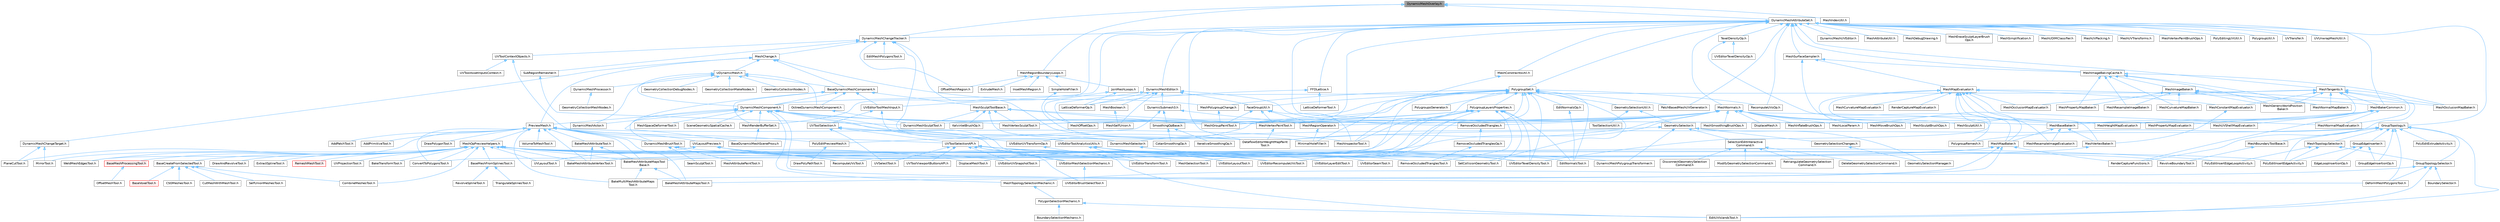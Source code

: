 digraph "DynamicMeshOverlay.h"
{
 // INTERACTIVE_SVG=YES
 // LATEX_PDF_SIZE
  bgcolor="transparent";
  edge [fontname=Helvetica,fontsize=10,labelfontname=Helvetica,labelfontsize=10];
  node [fontname=Helvetica,fontsize=10,shape=box,height=0.2,width=0.4];
  Node1 [id="Node000001",label="DynamicMeshOverlay.h",height=0.2,width=0.4,color="gray40", fillcolor="grey60", style="filled", fontcolor="black",tooltip=" "];
  Node1 -> Node2 [id="edge1_Node000001_Node000002",dir="back",color="steelblue1",style="solid",tooltip=" "];
  Node2 [id="Node000002",label="DynamicMeshAttributeSet.h",height=0.2,width=0.4,color="grey40", fillcolor="white", style="filled",URL="$d1/d88/DynamicMeshAttributeSet_8h.html",tooltip=" "];
  Node2 -> Node3 [id="edge2_Node000002_Node000003",dir="back",color="steelblue1",style="solid",tooltip=" "];
  Node3 [id="Node000003",label="DataflowEditorWeightMapPaint\lTool.h",height=0.2,width=0.4,color="grey40", fillcolor="white", style="filled",URL="$db/d46/DataflowEditorWeightMapPaintTool_8h.html",tooltip=" "];
  Node2 -> Node4 [id="edge3_Node000002_Node000004",dir="back",color="steelblue1",style="solid",tooltip=" "];
  Node4 [id="Node000004",label="DynamicMeshChangeTracker.h",height=0.2,width=0.4,color="grey40", fillcolor="white", style="filled",URL="$dd/df0/DynamicMeshChangeTracker_8h.html",tooltip=" "];
  Node4 -> Node3 [id="edge4_Node000004_Node000003",dir="back",color="steelblue1",style="solid",tooltip=" "];
  Node4 -> Node5 [id="edge5_Node000004_Node000005",dir="back",color="steelblue1",style="solid",tooltip=" "];
  Node5 [id="Node000005",label="DynamicMeshSelector.h",height=0.2,width=0.4,color="grey40", fillcolor="white", style="filled",URL="$dc/d01/DynamicMeshSelector_8h.html",tooltip=" "];
  Node5 -> Node6 [id="edge6_Node000005_Node000006",dir="back",color="steelblue1",style="solid",tooltip=" "];
  Node6 [id="Node000006",label="DynamicMeshPolygroupTransformer.h",height=0.2,width=0.4,color="grey40", fillcolor="white", style="filled",URL="$dc/db2/DynamicMeshPolygroupTransformer_8h.html",tooltip=" "];
  Node4 -> Node7 [id="edge7_Node000004_Node000007",dir="back",color="steelblue1",style="solid",tooltip=" "];
  Node7 [id="Node000007",label="EditMeshPolygonsTool.h",height=0.2,width=0.4,color="grey40", fillcolor="white", style="filled",URL="$d5/d72/EditMeshPolygonsTool_8h.html",tooltip=" "];
  Node4 -> Node8 [id="edge8_Node000004_Node000008",dir="back",color="steelblue1",style="solid",tooltip=" "];
  Node8 [id="Node000008",label="MeshChange.h",height=0.2,width=0.4,color="grey40", fillcolor="white", style="filled",URL="$de/d27/MeshChange_8h.html",tooltip=" "];
  Node8 -> Node9 [id="edge9_Node000008_Node000009",dir="back",color="steelblue1",style="solid",tooltip=" "];
  Node9 [id="Node000009",label="BaseDynamicMeshComponent.h",height=0.2,width=0.4,color="grey40", fillcolor="white", style="filled",URL="$d3/df4/BaseDynamicMeshComponent_8h.html",tooltip=" "];
  Node9 -> Node10 [id="edge10_Node000009_Node000010",dir="back",color="steelblue1",style="solid",tooltip=" "];
  Node10 [id="Node000010",label="BaseDynamicMeshSceneProxy.h",height=0.2,width=0.4,color="grey40", fillcolor="white", style="filled",URL="$d2/dee/BaseDynamicMeshSceneProxy_8h.html",tooltip=" "];
  Node9 -> Node11 [id="edge11_Node000009_Node000011",dir="back",color="steelblue1",style="solid",tooltip=" "];
  Node11 [id="Node000011",label="DynamicMeshComponent.h",height=0.2,width=0.4,color="grey40", fillcolor="white", style="filled",URL="$d8/d66/DynamicMeshComponent_8h.html",tooltip=" "];
  Node11 -> Node3 [id="edge12_Node000011_Node000003",dir="back",color="steelblue1",style="solid",tooltip=" "];
  Node11 -> Node12 [id="edge13_Node000011_Node000012",dir="back",color="steelblue1",style="solid",tooltip=" "];
  Node12 [id="Node000012",label="DeformMeshPolygonsTool.h",height=0.2,width=0.4,color="grey40", fillcolor="white", style="filled",URL="$db/d72/DeformMeshPolygonsTool_8h.html",tooltip=" "];
  Node11 -> Node13 [id="edge14_Node000011_Node000013",dir="back",color="steelblue1",style="solid",tooltip=" "];
  Node13 [id="Node000013",label="DynamicMeshActor.h",height=0.2,width=0.4,color="grey40", fillcolor="white", style="filled",URL="$d1/d71/DynamicMeshActor_8h.html",tooltip=" "];
  Node11 -> Node14 [id="edge15_Node000011_Node000014",dir="back",color="steelblue1",style="solid",tooltip=" "];
  Node14 [id="Node000014",label="DynamicMeshBrushTool.h",height=0.2,width=0.4,color="grey40", fillcolor="white", style="filled",URL="$da/d04/DynamicMeshBrushTool_8h.html",tooltip=" "];
  Node14 -> Node15 [id="edge16_Node000014_Node000015",dir="back",color="steelblue1",style="solid",tooltip=" "];
  Node15 [id="Node000015",label="MeshAttributePaintTool.h",height=0.2,width=0.4,color="grey40", fillcolor="white", style="filled",URL="$d3/d29/MeshAttributePaintTool_8h.html",tooltip=" "];
  Node14 -> Node16 [id="edge17_Node000014_Node000016",dir="back",color="steelblue1",style="solid",tooltip=" "];
  Node16 [id="Node000016",label="MeshSelectionTool.h",height=0.2,width=0.4,color="grey40", fillcolor="white", style="filled",URL="$d8/d80/MeshSelectionTool_8h.html",tooltip=" "];
  Node14 -> Node17 [id="edge18_Node000014_Node000017",dir="back",color="steelblue1",style="solid",tooltip=" "];
  Node17 [id="Node000017",label="SeamSculptTool.h",height=0.2,width=0.4,color="grey40", fillcolor="white", style="filled",URL="$d1/d31/SeamSculptTool_8h.html",tooltip=" "];
  Node11 -> Node5 [id="edge19_Node000011_Node000005",dir="back",color="steelblue1",style="solid",tooltip=" "];
  Node11 -> Node18 [id="edge20_Node000011_Node000018",dir="back",color="steelblue1",style="solid",tooltip=" "];
  Node18 [id="Node000018",label="EditUVIslandsTool.h",height=0.2,width=0.4,color="grey40", fillcolor="white", style="filled",URL="$d0/de4/EditUVIslandsTool_8h.html",tooltip=" "];
  Node11 -> Node19 [id="edge21_Node000011_Node000019",dir="back",color="steelblue1",style="solid",tooltip=" "];
  Node19 [id="Node000019",label="MeshGroupPaintTool.h",height=0.2,width=0.4,color="grey40", fillcolor="white", style="filled",URL="$dd/d04/MeshGroupPaintTool_8h.html",tooltip=" "];
  Node11 -> Node20 [id="edge22_Node000011_Node000020",dir="back",color="steelblue1",style="solid",tooltip=" "];
  Node20 [id="Node000020",label="MeshRenderBufferSet.h",height=0.2,width=0.4,color="grey40", fillcolor="white", style="filled",URL="$de/dc2/MeshRenderBufferSet_8h.html",tooltip=" "];
  Node20 -> Node10 [id="edge23_Node000020_Node000010",dir="back",color="steelblue1",style="solid",tooltip=" "];
  Node11 -> Node21 [id="edge24_Node000011_Node000021",dir="back",color="steelblue1",style="solid",tooltip=" "];
  Node21 [id="Node000021",label="MeshSpaceDeformerTool.h",height=0.2,width=0.4,color="grey40", fillcolor="white", style="filled",URL="$d7/dc8/MeshSpaceDeformerTool_8h.html",tooltip=" "];
  Node11 -> Node22 [id="edge25_Node000011_Node000022",dir="back",color="steelblue1",style="solid",tooltip=" "];
  Node22 [id="Node000022",label="MeshTopologySelectionMechanic.h",height=0.2,width=0.4,color="grey40", fillcolor="white", style="filled",URL="$d5/d15/MeshTopologySelectionMechanic_8h.html",tooltip=" "];
  Node22 -> Node23 [id="edge26_Node000022_Node000023",dir="back",color="steelblue1",style="solid",tooltip=" "];
  Node23 [id="Node000023",label="PolygonSelectionMechanic.h",height=0.2,width=0.4,color="grey40", fillcolor="white", style="filled",URL="$da/dff/PolygonSelectionMechanic_8h.html",tooltip=" "];
  Node23 -> Node24 [id="edge27_Node000023_Node000024",dir="back",color="steelblue1",style="solid",tooltip=" "];
  Node24 [id="Node000024",label="BoundarySelectionMechanic.h",height=0.2,width=0.4,color="grey40", fillcolor="white", style="filled",URL="$d8/dd6/BoundarySelectionMechanic_8h.html",tooltip=" "];
  Node23 -> Node18 [id="edge28_Node000023_Node000018",dir="back",color="steelblue1",style="solid",tooltip=" "];
  Node11 -> Node25 [id="edge29_Node000011_Node000025",dir="back",color="steelblue1",style="solid",tooltip=" "];
  Node25 [id="Node000025",label="MeshVertexPaintTool.h",height=0.2,width=0.4,color="grey40", fillcolor="white", style="filled",URL="$db/d74/MeshVertexPaintTool_8h.html",tooltip=" "];
  Node25 -> Node3 [id="edge30_Node000025_Node000003",dir="back",color="steelblue1",style="solid",tooltip=" "];
  Node11 -> Node26 [id="edge31_Node000011_Node000026",dir="back",color="steelblue1",style="solid",tooltip=" "];
  Node26 [id="Node000026",label="MeshVertexSculptTool.h",height=0.2,width=0.4,color="grey40", fillcolor="white", style="filled",URL="$dc/da6/MeshVertexSculptTool_8h.html",tooltip=" "];
  Node11 -> Node27 [id="edge32_Node000011_Node000027",dir="back",color="steelblue1",style="solid",tooltip=" "];
  Node27 [id="Node000027",label="PreviewMesh.h",height=0.2,width=0.4,color="grey40", fillcolor="white", style="filled",URL="$d6/d30/PreviewMesh_8h.html",tooltip=" "];
  Node27 -> Node28 [id="edge33_Node000027_Node000028",dir="back",color="steelblue1",style="solid",tooltip=" "];
  Node28 [id="Node000028",label="AddPatchTool.h",height=0.2,width=0.4,color="grey40", fillcolor="white", style="filled",URL="$d5/deb/AddPatchTool_8h.html",tooltip=" "];
  Node27 -> Node29 [id="edge34_Node000027_Node000029",dir="back",color="steelblue1",style="solid",tooltip=" "];
  Node29 [id="Node000029",label="AddPrimitiveTool.h",height=0.2,width=0.4,color="grey40", fillcolor="white", style="filled",URL="$d5/dbf/AddPrimitiveTool_8h.html",tooltip=" "];
  Node27 -> Node30 [id="edge35_Node000027_Node000030",dir="back",color="steelblue1",style="solid",tooltip=" "];
  Node30 [id="Node000030",label="BakeMeshAttributeMapsTool.h",height=0.2,width=0.4,color="grey40", fillcolor="white", style="filled",URL="$d8/d14/BakeMeshAttributeMapsTool_8h.html",tooltip=" "];
  Node27 -> Node31 [id="edge36_Node000027_Node000031",dir="back",color="steelblue1",style="solid",tooltip=" "];
  Node31 [id="Node000031",label="BakeMeshAttributeMapsTool\lBase.h",height=0.2,width=0.4,color="grey40", fillcolor="white", style="filled",URL="$dc/d68/BakeMeshAttributeMapsToolBase_8h.html",tooltip=" "];
  Node31 -> Node30 [id="edge37_Node000031_Node000030",dir="back",color="steelblue1",style="solid",tooltip=" "];
  Node31 -> Node32 [id="edge38_Node000031_Node000032",dir="back",color="steelblue1",style="solid",tooltip=" "];
  Node32 [id="Node000032",label="BakeMultiMeshAttributeMaps\lTool.h",height=0.2,width=0.4,color="grey40", fillcolor="white", style="filled",URL="$d7/d65/BakeMultiMeshAttributeMapsTool_8h.html",tooltip=" "];
  Node27 -> Node33 [id="edge39_Node000027_Node000033",dir="back",color="steelblue1",style="solid",tooltip=" "];
  Node33 [id="Node000033",label="BakeMeshAttributeTool.h",height=0.2,width=0.4,color="grey40", fillcolor="white", style="filled",URL="$d0/d82/BakeMeshAttributeTool_8h.html",tooltip=" "];
  Node33 -> Node31 [id="edge40_Node000033_Node000031",dir="back",color="steelblue1",style="solid",tooltip=" "];
  Node33 -> Node34 [id="edge41_Node000033_Node000034",dir="back",color="steelblue1",style="solid",tooltip=" "];
  Node34 [id="Node000034",label="BakeMeshAttributeVertexTool.h",height=0.2,width=0.4,color="grey40", fillcolor="white", style="filled",URL="$d6/d76/BakeMeshAttributeVertexTool_8h.html",tooltip=" "];
  Node27 -> Node34 [id="edge42_Node000027_Node000034",dir="back",color="steelblue1",style="solid",tooltip=" "];
  Node27 -> Node32 [id="edge43_Node000027_Node000032",dir="back",color="steelblue1",style="solid",tooltip=" "];
  Node27 -> Node35 [id="edge44_Node000027_Node000035",dir="back",color="steelblue1",style="solid",tooltip=" "];
  Node35 [id="Node000035",label="ConvertToPolygonsTool.h",height=0.2,width=0.4,color="grey40", fillcolor="white", style="filled",URL="$d7/d5a/ConvertToPolygonsTool_8h.html",tooltip=" "];
  Node27 -> Node36 [id="edge45_Node000027_Node000036",dir="back",color="steelblue1",style="solid",tooltip=" "];
  Node36 [id="Node000036",label="DrawPolygonTool.h",height=0.2,width=0.4,color="grey40", fillcolor="white", style="filled",URL="$d0/d15/DrawPolygonTool_8h.html",tooltip=" "];
  Node27 -> Node14 [id="edge46_Node000027_Node000014",dir="back",color="steelblue1",style="solid",tooltip=" "];
  Node27 -> Node37 [id="edge47_Node000027_Node000037",dir="back",color="steelblue1",style="solid",tooltip=" "];
  Node37 [id="Node000037",label="MeshInspectorTool.h",height=0.2,width=0.4,color="grey40", fillcolor="white", style="filled",URL="$de/da1/MeshInspectorTool_8h.html",tooltip=" "];
  Node27 -> Node38 [id="edge48_Node000027_Node000038",dir="back",color="steelblue1",style="solid",tooltip=" "];
  Node38 [id="Node000038",label="MeshOpPreviewHelpers.h",height=0.2,width=0.4,color="grey40", fillcolor="white", style="filled",URL="$de/d33/MeshOpPreviewHelpers_8h.html",tooltip=" "];
  Node38 -> Node31 [id="edge49_Node000038_Node000031",dir="back",color="steelblue1",style="solid",tooltip=" "];
  Node38 -> Node34 [id="edge50_Node000038_Node000034",dir="back",color="steelblue1",style="solid",tooltip=" "];
  Node38 -> Node39 [id="edge51_Node000038_Node000039",dir="back",color="steelblue1",style="solid",tooltip=" "];
  Node39 [id="Node000039",label="BakeTransformTool.h",height=0.2,width=0.4,color="grey40", fillcolor="white", style="filled",URL="$dc/d39/BakeTransformTool_8h.html",tooltip=" "];
  Node38 -> Node40 [id="edge52_Node000038_Node000040",dir="back",color="steelblue1",style="solid",tooltip=" "];
  Node40 [id="Node000040",label="BaseCreateFromSelectedTool.h",height=0.2,width=0.4,color="grey40", fillcolor="white", style="filled",URL="$de/dc7/BaseCreateFromSelectedTool_8h.html",tooltip=" "];
  Node40 -> Node41 [id="edge53_Node000040_Node000041",dir="back",color="steelblue1",style="solid",tooltip=" "];
  Node41 [id="Node000041",label="BaseVoxelTool.h",height=0.2,width=0.4,color="red", fillcolor="#FFF0F0", style="filled",URL="$db/d63/BaseVoxelTool_8h.html",tooltip=" "];
  Node40 -> Node45 [id="edge54_Node000040_Node000045",dir="back",color="steelblue1",style="solid",tooltip=" "];
  Node45 [id="Node000045",label="CSGMeshesTool.h",height=0.2,width=0.4,color="grey40", fillcolor="white", style="filled",URL="$db/dd1/CSGMeshesTool_8h.html",tooltip=" "];
  Node40 -> Node46 [id="edge55_Node000040_Node000046",dir="back",color="steelblue1",style="solid",tooltip=" "];
  Node46 [id="Node000046",label="CombineMeshesTool.h",height=0.2,width=0.4,color="grey40", fillcolor="white", style="filled",URL="$dd/da3/CombineMeshesTool_8h.html",tooltip=" "];
  Node40 -> Node47 [id="edge56_Node000040_Node000047",dir="back",color="steelblue1",style="solid",tooltip=" "];
  Node47 [id="Node000047",label="CutMeshWithMeshTool.h",height=0.2,width=0.4,color="grey40", fillcolor="white", style="filled",URL="$d2/d2c/CutMeshWithMeshTool_8h.html",tooltip=" "];
  Node40 -> Node48 [id="edge57_Node000040_Node000048",dir="back",color="steelblue1",style="solid",tooltip=" "];
  Node48 [id="Node000048",label="SelfUnionMeshesTool.h",height=0.2,width=0.4,color="grey40", fillcolor="white", style="filled",URL="$dc/dad/SelfUnionMeshesTool_8h.html",tooltip=" "];
  Node38 -> Node49 [id="edge58_Node000038_Node000049",dir="back",color="steelblue1",style="solid",tooltip=" "];
  Node49 [id="Node000049",label="BaseMeshFromSplinesTool.h",height=0.2,width=0.4,color="grey40", fillcolor="white", style="filled",URL="$da/d31/BaseMeshFromSplinesTool_8h.html",tooltip=" "];
  Node49 -> Node50 [id="edge59_Node000049_Node000050",dir="back",color="steelblue1",style="solid",tooltip=" "];
  Node50 [id="Node000050",label="RevolveSplineTool.h",height=0.2,width=0.4,color="grey40", fillcolor="white", style="filled",URL="$d3/d36/RevolveSplineTool_8h.html",tooltip=" "];
  Node49 -> Node51 [id="edge60_Node000049_Node000051",dir="back",color="steelblue1",style="solid",tooltip=" "];
  Node51 [id="Node000051",label="TriangulateSplinesTool.h",height=0.2,width=0.4,color="grey40", fillcolor="white", style="filled",URL="$d9/de6/TriangulateSplinesTool_8h.html",tooltip=" "];
  Node38 -> Node52 [id="edge61_Node000038_Node000052",dir="back",color="steelblue1",style="solid",tooltip=" "];
  Node52 [id="Node000052",label="BaseMeshProcessingTool.h",height=0.2,width=0.4,color="red", fillcolor="#FFF0F0", style="filled",URL="$d4/d77/BaseMeshProcessingTool_8h.html",tooltip=" "];
  Node52 -> Node53 [id="edge62_Node000052_Node000053",dir="back",color="steelblue1",style="solid",tooltip=" "];
  Node53 [id="Node000053",label="OffsetMeshTool.h",height=0.2,width=0.4,color="grey40", fillcolor="white", style="filled",URL="$da/d01/OffsetMeshTool_8h.html",tooltip=" "];
  Node38 -> Node46 [id="edge63_Node000038_Node000046",dir="back",color="steelblue1",style="solid",tooltip=" "];
  Node38 -> Node35 [id="edge64_Node000038_Node000035",dir="back",color="steelblue1",style="solid",tooltip=" "];
  Node38 -> Node55 [id="edge65_Node000038_Node000055",dir="back",color="steelblue1",style="solid",tooltip=" "];
  Node55 [id="Node000055",label="DisplaceMeshTool.h",height=0.2,width=0.4,color="grey40", fillcolor="white", style="filled",URL="$da/d28/DisplaceMeshTool_8h.html",tooltip=" "];
  Node38 -> Node56 [id="edge66_Node000038_Node000056",dir="back",color="steelblue1",style="solid",tooltip=" "];
  Node56 [id="Node000056",label="DrawAndRevolveTool.h",height=0.2,width=0.4,color="grey40", fillcolor="white", style="filled",URL="$d8/d06/DrawAndRevolveTool_8h.html",tooltip=" "];
  Node38 -> Node57 [id="edge67_Node000038_Node000057",dir="back",color="steelblue1",style="solid",tooltip=" "];
  Node57 [id="Node000057",label="EditNormalsTool.h",height=0.2,width=0.4,color="grey40", fillcolor="white", style="filled",URL="$de/d53/EditNormalsTool_8h.html",tooltip=" "];
  Node38 -> Node58 [id="edge68_Node000038_Node000058",dir="back",color="steelblue1",style="solid",tooltip=" "];
  Node58 [id="Node000058",label="ExtractSplineTool.h",height=0.2,width=0.4,color="grey40", fillcolor="white", style="filled",URL="$d3/d4d/ExtractSplineTool_8h.html",tooltip=" "];
  Node38 -> Node59 [id="edge69_Node000038_Node000059",dir="back",color="steelblue1",style="solid",tooltip=" "];
  Node59 [id="Node000059",label="MirrorTool.h",height=0.2,width=0.4,color="grey40", fillcolor="white", style="filled",URL="$d3/dc9/MirrorTool_8h.html",tooltip=" "];
  Node38 -> Node60 [id="edge70_Node000038_Node000060",dir="back",color="steelblue1",style="solid",tooltip=" "];
  Node60 [id="Node000060",label="PlaneCutTool.h",height=0.2,width=0.4,color="grey40", fillcolor="white", style="filled",URL="$dd/def/PlaneCutTool_8h.html",tooltip=" "];
  Node38 -> Node61 [id="edge71_Node000038_Node000061",dir="back",color="steelblue1",style="solid",tooltip=" "];
  Node61 [id="Node000061",label="PolyEditInsertEdgeActivity.h",height=0.2,width=0.4,color="grey40", fillcolor="white", style="filled",URL="$d1/d26/PolyEditInsertEdgeActivity_8h.html",tooltip=" "];
  Node38 -> Node62 [id="edge72_Node000038_Node000062",dir="back",color="steelblue1",style="solid",tooltip=" "];
  Node62 [id="Node000062",label="PolyEditInsertEdgeLoopActivity.h",height=0.2,width=0.4,color="grey40", fillcolor="white", style="filled",URL="$d5/d37/PolyEditInsertEdgeLoopActivity_8h.html",tooltip=" "];
  Node38 -> Node63 [id="edge73_Node000038_Node000063",dir="back",color="steelblue1",style="solid",tooltip=" "];
  Node63 [id="Node000063",label="RecomputeUVsTool.h",height=0.2,width=0.4,color="grey40", fillcolor="white", style="filled",URL="$d0/d92/RecomputeUVsTool_8h.html",tooltip=" "];
  Node38 -> Node64 [id="edge74_Node000038_Node000064",dir="back",color="steelblue1",style="solid",tooltip=" "];
  Node64 [id="Node000064",label="RemeshMeshTool.h",height=0.2,width=0.4,color="red", fillcolor="#FFF0F0", style="filled",URL="$dc/dd6/RemeshMeshTool_8h.html",tooltip=" "];
  Node38 -> Node66 [id="edge75_Node000038_Node000066",dir="back",color="steelblue1",style="solid",tooltip=" "];
  Node66 [id="Node000066",label="RemoveOccludedTrianglesTool.h",height=0.2,width=0.4,color="grey40", fillcolor="white", style="filled",URL="$d9/da1/RemoveOccludedTrianglesTool_8h.html",tooltip=" "];
  Node38 -> Node67 [id="edge76_Node000038_Node000067",dir="back",color="steelblue1",style="solid",tooltip=" "];
  Node67 [id="Node000067",label="RevolveBoundaryTool.h",height=0.2,width=0.4,color="grey40", fillcolor="white", style="filled",URL="$da/dce/RevolveBoundaryTool_8h.html",tooltip=" "];
  Node38 -> Node68 [id="edge77_Node000038_Node000068",dir="back",color="steelblue1",style="solid",tooltip=" "];
  Node68 [id="Node000068",label="SetCollisionGeometryTool.h",height=0.2,width=0.4,color="grey40", fillcolor="white", style="filled",URL="$d0/de6/SetCollisionGeometryTool_8h.html",tooltip=" "];
  Node38 -> Node69 [id="edge78_Node000038_Node000069",dir="back",color="steelblue1",style="solid",tooltip=" "];
  Node69 [id="Node000069",label="UVEditorUVSnapshotTool.h",height=0.2,width=0.4,color="grey40", fillcolor="white", style="filled",URL="$d4/dd6/UVEditorUVSnapshotTool_8h.html",tooltip=" "];
  Node38 -> Node70 [id="edge79_Node000038_Node000070",dir="back",color="steelblue1",style="solid",tooltip=" "];
  Node70 [id="Node000070",label="UVLayoutTool.h",height=0.2,width=0.4,color="grey40", fillcolor="white", style="filled",URL="$d6/d89/UVLayoutTool_8h.html",tooltip=" "];
  Node38 -> Node71 [id="edge80_Node000038_Node000071",dir="back",color="steelblue1",style="solid",tooltip=" "];
  Node71 [id="Node000071",label="UVProjectionTool.h",height=0.2,width=0.4,color="grey40", fillcolor="white", style="filled",URL="$d5/d4f/UVProjectionTool_8h.html",tooltip=" "];
  Node38 -> Node72 [id="edge81_Node000038_Node000072",dir="back",color="steelblue1",style="solid",tooltip=" "];
  Node72 [id="Node000072",label="WeldMeshEdgesTool.h",height=0.2,width=0.4,color="grey40", fillcolor="white", style="filled",URL="$d5/d6e/WeldMeshEdgesTool_8h.html",tooltip=" "];
  Node27 -> Node73 [id="edge82_Node000027_Node000073",dir="back",color="steelblue1",style="solid",tooltip=" "];
  Node73 [id="Node000073",label="PolyEditPreviewMesh.h",height=0.2,width=0.4,color="grey40", fillcolor="white", style="filled",URL="$d2/de8/PolyEditPreviewMesh_8h.html",tooltip=" "];
  Node73 -> Node74 [id="edge83_Node000073_Node000074",dir="back",color="steelblue1",style="solid",tooltip=" "];
  Node74 [id="Node000074",label="DrawPolyPathTool.h",height=0.2,width=0.4,color="grey40", fillcolor="white", style="filled",URL="$dc/d3e/DrawPolyPathTool_8h.html",tooltip=" "];
  Node27 -> Node75 [id="edge84_Node000027_Node000075",dir="back",color="steelblue1",style="solid",tooltip=" "];
  Node75 [id="Node000075",label="UVLayoutPreview.h",height=0.2,width=0.4,color="grey40", fillcolor="white", style="filled",URL="$dd/d16/UVLayoutPreview_8h.html",tooltip=" "];
  Node75 -> Node63 [id="edge85_Node000075_Node000063",dir="back",color="steelblue1",style="solid",tooltip=" "];
  Node75 -> Node76 [id="edge86_Node000075_Node000076",dir="back",color="steelblue1",style="solid",tooltip=" "];
  Node76 [id="Node000076",label="UVEditorRecomputeUVsTool.h",height=0.2,width=0.4,color="grey40", fillcolor="white", style="filled",URL="$d2/db8/UVEditorRecomputeUVsTool_8h.html",tooltip=" "];
  Node75 -> Node77 [id="edge87_Node000075_Node000077",dir="back",color="steelblue1",style="solid",tooltip=" "];
  Node77 [id="Node000077",label="UVEditorTexelDensityTool.h",height=0.2,width=0.4,color="grey40", fillcolor="white", style="filled",URL="$d0/d8b/UVEditorTexelDensityTool_8h.html",tooltip=" "];
  Node75 -> Node70 [id="edge88_Node000075_Node000070",dir="back",color="steelblue1",style="solid",tooltip=" "];
  Node27 -> Node78 [id="edge89_Node000027_Node000078",dir="back",color="steelblue1",style="solid",tooltip=" "];
  Node78 [id="Node000078",label="VolumeToMeshTool.h",height=0.2,width=0.4,color="grey40", fillcolor="white", style="filled",URL="$de/d64/VolumeToMeshTool_8h.html",tooltip=" "];
  Node27 -> Node72 [id="edge90_Node000027_Node000072",dir="back",color="steelblue1",style="solid",tooltip=" "];
  Node11 -> Node79 [id="edge91_Node000011_Node000079",dir="back",color="steelblue1",style="solid",tooltip=" "];
  Node79 [id="Node000079",label="SceneGeometrySpatialCache.h",height=0.2,width=0.4,color="grey40", fillcolor="white", style="filled",URL="$d6/d6f/SceneGeometrySpatialCache_8h.html",tooltip=" "];
  Node9 -> Node20 [id="edge92_Node000009_Node000020",dir="back",color="steelblue1",style="solid",tooltip=" "];
  Node9 -> Node80 [id="edge93_Node000009_Node000080",dir="back",color="steelblue1",style="solid",tooltip=" "];
  Node80 [id="Node000080",label="MeshSculptToolBase.h",height=0.2,width=0.4,color="grey40", fillcolor="white", style="filled",URL="$d8/d2a/MeshSculptToolBase_8h.html",tooltip=" "];
  Node80 -> Node3 [id="edge94_Node000080_Node000003",dir="back",color="steelblue1",style="solid",tooltip=" "];
  Node80 -> Node81 [id="edge95_Node000080_Node000081",dir="back",color="steelblue1",style="solid",tooltip=" "];
  Node81 [id="Node000081",label="DynamicMeshSculptTool.h",height=0.2,width=0.4,color="grey40", fillcolor="white", style="filled",URL="$d6/d16/DynamicMeshSculptTool_8h.html",tooltip=" "];
  Node80 -> Node82 [id="edge96_Node000080_Node000082",dir="back",color="steelblue1",style="solid",tooltip=" "];
  Node82 [id="Node000082",label="KelvinletBrushOp.h",height=0.2,width=0.4,color="grey40", fillcolor="white", style="filled",URL="$d9/d5c/KelvinletBrushOp_8h.html",tooltip=" "];
  Node80 -> Node19 [id="edge97_Node000080_Node000019",dir="back",color="steelblue1",style="solid",tooltip=" "];
  Node80 -> Node25 [id="edge98_Node000080_Node000025",dir="back",color="steelblue1",style="solid",tooltip=" "];
  Node80 -> Node26 [id="edge99_Node000080_Node000026",dir="back",color="steelblue1",style="solid",tooltip=" "];
  Node9 -> Node83 [id="edge100_Node000009_Node000083",dir="back",color="steelblue1",style="solid",tooltip=" "];
  Node83 [id="Node000083",label="OctreeDynamicMeshComponent.h",height=0.2,width=0.4,color="grey40", fillcolor="white", style="filled",URL="$d9/d19/OctreeDynamicMeshComponent_8h.html",tooltip=" "];
  Node83 -> Node81 [id="edge101_Node000083_Node000081",dir="back",color="steelblue1",style="solid",tooltip=" "];
  Node9 -> Node84 [id="edge102_Node000009_Node000084",dir="back",color="steelblue1",style="solid",tooltip=" "];
  Node84 [id="Node000084",label="UVEditorToolMeshInput.h",height=0.2,width=0.4,color="grey40", fillcolor="white", style="filled",URL="$d2/de6/UVEditorToolMeshInput_8h.html",tooltip=" "];
  Node84 -> Node85 [id="edge103_Node000084_Node000085",dir="back",color="steelblue1",style="solid",tooltip=" "];
  Node85 [id="Node000085",label="UVEditorToolAnalyticsUtils.h",height=0.2,width=0.4,color="grey40", fillcolor="white", style="filled",URL="$db/d2e/UVEditorToolAnalyticsUtils_8h.html",tooltip=" "];
  Node85 -> Node86 [id="edge104_Node000085_Node000086",dir="back",color="steelblue1",style="solid",tooltip=" "];
  Node86 [id="Node000086",label="UVEditorLayerEditTool.h",height=0.2,width=0.4,color="grey40", fillcolor="white", style="filled",URL="$d0/df1/UVEditorLayerEditTool_8h.html",tooltip=" "];
  Node85 -> Node87 [id="edge105_Node000085_Node000087",dir="back",color="steelblue1",style="solid",tooltip=" "];
  Node87 [id="Node000087",label="UVEditorLayoutTool.h",height=0.2,width=0.4,color="grey40", fillcolor="white", style="filled",URL="$d5/dd1/UVEditorLayoutTool_8h.html",tooltip=" "];
  Node85 -> Node76 [id="edge106_Node000085_Node000076",dir="back",color="steelblue1",style="solid",tooltip=" "];
  Node85 -> Node88 [id="edge107_Node000085_Node000088",dir="back",color="steelblue1",style="solid",tooltip=" "];
  Node88 [id="Node000088",label="UVEditorSeamTool.h",height=0.2,width=0.4,color="grey40", fillcolor="white", style="filled",URL="$d1/dab/UVEditorSeamTool_8h.html",tooltip=" "];
  Node85 -> Node77 [id="edge108_Node000085_Node000077",dir="back",color="steelblue1",style="solid",tooltip=" "];
  Node85 -> Node89 [id="edge109_Node000085_Node000089",dir="back",color="steelblue1",style="solid",tooltip=" "];
  Node89 [id="Node000089",label="UVEditorTransformTool.h",height=0.2,width=0.4,color="grey40", fillcolor="white", style="filled",URL="$dc/db2/UVEditorTransformTool_8h.html",tooltip=" "];
  Node84 -> Node90 [id="edge110_Node000084_Node000090",dir="back",color="steelblue1",style="solid",tooltip=" "];
  Node90 [id="Node000090",label="UVToolSelection.h",height=0.2,width=0.4,color="grey40", fillcolor="white", style="filled",URL="$dc/db4/UVToolSelection_8h.html",tooltip=" "];
  Node90 -> Node91 [id="edge111_Node000090_Node000091",dir="back",color="steelblue1",style="solid",tooltip=" "];
  Node91 [id="Node000091",label="UVEditorMeshSelectionMechanic.h",height=0.2,width=0.4,color="grey40", fillcolor="white", style="filled",URL="$d2/d73/UVEditorMeshSelectionMechanic_8h.html",tooltip=" "];
  Node91 -> Node92 [id="edge112_Node000091_Node000092",dir="back",color="steelblue1",style="solid",tooltip=" "];
  Node92 [id="Node000092",label="UVEditorBrushSelectTool.h",height=0.2,width=0.4,color="grey40", fillcolor="white", style="filled",URL="$dd/d97/UVEditorBrushSelectTool_8h.html",tooltip=" "];
  Node90 -> Node93 [id="edge113_Node000090_Node000093",dir="back",color="steelblue1",style="solid",tooltip=" "];
  Node93 [id="Node000093",label="UVEditorUVTransformOp.h",height=0.2,width=0.4,color="grey40", fillcolor="white", style="filled",URL="$d9/df2/UVEditorUVTransformOp_8h.html",tooltip=" "];
  Node93 -> Node89 [id="edge114_Node000093_Node000089",dir="back",color="steelblue1",style="solid",tooltip=" "];
  Node90 -> Node94 [id="edge115_Node000090_Node000094",dir="back",color="steelblue1",style="solid",tooltip=" "];
  Node94 [id="Node000094",label="UVSelectTool.h",height=0.2,width=0.4,color="grey40", fillcolor="white", style="filled",URL="$de/d40/UVSelectTool_8h.html",tooltip=" "];
  Node90 -> Node95 [id="edge116_Node000090_Node000095",dir="back",color="steelblue1",style="solid",tooltip=" "];
  Node95 [id="Node000095",label="UVToolSelectionAPI.h",height=0.2,width=0.4,color="grey40", fillcolor="white", style="filled",URL="$d0/d40/UVToolSelectionAPI_8h.html",tooltip=" "];
  Node95 -> Node92 [id="edge117_Node000095_Node000092",dir="back",color="steelblue1",style="solid",tooltip=" "];
  Node95 -> Node87 [id="edge118_Node000095_Node000087",dir="back",color="steelblue1",style="solid",tooltip=" "];
  Node95 -> Node91 [id="edge119_Node000095_Node000091",dir="back",color="steelblue1",style="solid",tooltip=" "];
  Node95 -> Node76 [id="edge120_Node000095_Node000076",dir="back",color="steelblue1",style="solid",tooltip=" "];
  Node95 -> Node77 [id="edge121_Node000095_Node000077",dir="back",color="steelblue1",style="solid",tooltip=" "];
  Node95 -> Node89 [id="edge122_Node000095_Node000089",dir="back",color="steelblue1",style="solid",tooltip=" "];
  Node95 -> Node69 [id="edge123_Node000095_Node000069",dir="back",color="steelblue1",style="solid",tooltip=" "];
  Node95 -> Node94 [id="edge124_Node000095_Node000094",dir="back",color="steelblue1",style="solid",tooltip=" "];
  Node95 -> Node96 [id="edge125_Node000095_Node000096",dir="back",color="steelblue1",style="solid",tooltip=" "];
  Node96 [id="Node000096",label="UVToolViewportButtonsAPI.h",height=0.2,width=0.4,color="grey40", fillcolor="white", style="filled",URL="$d0/d27/UVToolViewportButtonsAPI_8h.html",tooltip=" "];
  Node8 -> Node97 [id="edge126_Node000008_Node000097",dir="back",color="steelblue1",style="solid",tooltip=" "];
  Node97 [id="Node000097",label="DynamicMeshChangeTarget.h",height=0.2,width=0.4,color="grey40", fillcolor="white", style="filled",URL="$d9/d79/DynamicMeshChangeTarget_8h.html",tooltip=" "];
  Node97 -> Node59 [id="edge127_Node000097_Node000059",dir="back",color="steelblue1",style="solid",tooltip=" "];
  Node97 -> Node60 [id="edge128_Node000097_Node000060",dir="back",color="steelblue1",style="solid",tooltip=" "];
  Node8 -> Node98 [id="edge129_Node000008_Node000098",dir="back",color="steelblue1",style="solid",tooltip=" "];
  Node98 [id="Node000098",label="MeshPolygroupChange.h",height=0.2,width=0.4,color="grey40", fillcolor="white", style="filled",URL="$dc/dca/MeshPolygroupChange_8h.html",tooltip=" "];
  Node98 -> Node19 [id="edge130_Node000098_Node000019",dir="back",color="steelblue1",style="solid",tooltip=" "];
  Node8 -> Node27 [id="edge131_Node000008_Node000027",dir="back",color="steelblue1",style="solid",tooltip=" "];
  Node8 -> Node99 [id="edge132_Node000008_Node000099",dir="back",color="steelblue1",style="solid",tooltip=" "];
  Node99 [id="Node000099",label="UDynamicMesh.h",height=0.2,width=0.4,color="grey40", fillcolor="white", style="filled",URL="$d3/dcc/UDynamicMesh_8h.html",tooltip=" "];
  Node99 -> Node9 [id="edge133_Node000099_Node000009",dir="back",color="steelblue1",style="solid",tooltip=" "];
  Node99 -> Node13 [id="edge134_Node000099_Node000013",dir="back",color="steelblue1",style="solid",tooltip=" "];
  Node99 -> Node11 [id="edge135_Node000099_Node000011",dir="back",color="steelblue1",style="solid",tooltip=" "];
  Node99 -> Node100 [id="edge136_Node000099_Node000100",dir="back",color="steelblue1",style="solid",tooltip=" "];
  Node100 [id="Node000100",label="DynamicMeshProcessor.h",height=0.2,width=0.4,color="grey40", fillcolor="white", style="filled",URL="$d9/d26/DynamicMeshProcessor_8h.html",tooltip=" "];
  Node100 -> Node101 [id="edge137_Node000100_Node000101",dir="back",color="steelblue1",style="solid",tooltip=" "];
  Node101 [id="Node000101",label="GeometryCollectionMeshNodes.h",height=0.2,width=0.4,color="grey40", fillcolor="white", style="filled",URL="$d7/d46/GeometryCollectionMeshNodes_8h.html",tooltip=" "];
  Node99 -> Node102 [id="edge138_Node000099_Node000102",dir="back",color="steelblue1",style="solid",tooltip=" "];
  Node102 [id="Node000102",label="GeometryCollectionDebugNodes.h",height=0.2,width=0.4,color="grey40", fillcolor="white", style="filled",URL="$dd/d38/GeometryCollectionDebugNodes_8h.html",tooltip=" "];
  Node99 -> Node103 [id="edge139_Node000099_Node000103",dir="back",color="steelblue1",style="solid",tooltip=" "];
  Node103 [id="Node000103",label="GeometryCollectionMakeNodes.h",height=0.2,width=0.4,color="grey40", fillcolor="white", style="filled",URL="$d6/d20/GeometryCollectionMakeNodes_8h.html",tooltip=" "];
  Node99 -> Node104 [id="edge140_Node000099_Node000104",dir="back",color="steelblue1",style="solid",tooltip=" "];
  Node104 [id="Node000104",label="GeometryCollectionNodes.h",height=0.2,width=0.4,color="grey40", fillcolor="white", style="filled",URL="$d6/d73/GeometryCollectionNodes_8h.html",tooltip=" "];
  Node99 -> Node83 [id="edge141_Node000099_Node000083",dir="back",color="steelblue1",style="solid",tooltip=" "];
  Node4 -> Node105 [id="edge142_Node000004_Node000105",dir="back",color="steelblue1",style="solid",tooltip=" "];
  Node105 [id="Node000105",label="OffsetMeshRegion.h",height=0.2,width=0.4,color="grey40", fillcolor="white", style="filled",URL="$d5/d82/OffsetMeshRegion_8h.html",tooltip=" "];
  Node4 -> Node106 [id="edge143_Node000004_Node000106",dir="back",color="steelblue1",style="solid",tooltip=" "];
  Node106 [id="Node000106",label="SubRegionRemesher.h",height=0.2,width=0.4,color="grey40", fillcolor="white", style="filled",URL="$d9/d7c/SubRegionRemesher_8h.html",tooltip=" "];
  Node106 -> Node81 [id="edge144_Node000106_Node000081",dir="back",color="steelblue1",style="solid",tooltip=" "];
  Node4 -> Node107 [id="edge145_Node000004_Node000107",dir="back",color="steelblue1",style="solid",tooltip=" "];
  Node107 [id="Node000107",label="UVToolContextObjects.h",height=0.2,width=0.4,color="grey40", fillcolor="white", style="filled",URL="$d1/d13/UVToolContextObjects_8h.html",tooltip=" "];
  Node107 -> Node108 [id="edge146_Node000107_Node000108",dir="back",color="steelblue1",style="solid",tooltip=" "];
  Node108 [id="Node000108",label="UVToolAssetInputsContext.h",height=0.2,width=0.4,color="grey40", fillcolor="white", style="filled",URL="$de/d4b/UVToolAssetInputsContext_8h.html",tooltip=" "];
  Node107 -> Node95 [id="edge147_Node000107_Node000095",dir="back",color="steelblue1",style="solid",tooltip=" "];
  Node2 -> Node109 [id="edge148_Node000002_Node000109",dir="back",color="steelblue1",style="solid",tooltip=" "];
  Node109 [id="Node000109",label="DynamicMeshEditor.h",height=0.2,width=0.4,color="grey40", fillcolor="white", style="filled",URL="$d2/db3/DynamicMeshEditor_8h.html",tooltip=" "];
  Node109 -> Node110 [id="edge149_Node000109_Node000110",dir="back",color="steelblue1",style="solid",tooltip=" "];
  Node110 [id="Node000110",label="DynamicSubmesh3.h",height=0.2,width=0.4,color="grey40", fillcolor="white", style="filled",URL="$df/d5e/DynamicSubmesh3_8h.html",tooltip=" "];
  Node110 -> Node111 [id="edge150_Node000110_Node000111",dir="back",color="steelblue1",style="solid",tooltip=" "];
  Node111 [id="Node000111",label="MeshRegionOperator.h",height=0.2,width=0.4,color="grey40", fillcolor="white", style="filled",URL="$db/d2c/MeshRegionOperator_8h.html",tooltip=" "];
  Node111 -> Node112 [id="edge151_Node000111_Node000112",dir="back",color="steelblue1",style="solid",tooltip=" "];
  Node112 [id="Node000112",label="MinimalHoleFiller.h",height=0.2,width=0.4,color="grey40", fillcolor="white", style="filled",URL="$dc/d8e/MinimalHoleFiller_8h.html",tooltip=" "];
  Node110 -> Node73 [id="edge152_Node000110_Node000073",dir="back",color="steelblue1",style="solid",tooltip=" "];
  Node110 -> Node113 [id="edge153_Node000110_Node000113",dir="back",color="steelblue1",style="solid",tooltip=" "];
  Node113 [id="Node000113",label="SmoothingOpBase.h",height=0.2,width=0.4,color="grey40", fillcolor="white", style="filled",URL="$d3/d7b/SmoothingOpBase_8h.html",tooltip=" "];
  Node113 -> Node114 [id="edge154_Node000113_Node000114",dir="back",color="steelblue1",style="solid",tooltip=" "];
  Node114 [id="Node000114",label="CotanSmoothingOp.h",height=0.2,width=0.4,color="grey40", fillcolor="white", style="filled",URL="$d4/d31/CotanSmoothingOp_8h.html",tooltip=" "];
  Node113 -> Node115 [id="edge155_Node000113_Node000115",dir="back",color="steelblue1",style="solid",tooltip=" "];
  Node115 [id="Node000115",label="IterativeSmoothingOp.h",height=0.2,width=0.4,color="grey40", fillcolor="white", style="filled",URL="$d5/d15/IterativeSmoothingOp_8h.html",tooltip=" "];
  Node109 -> Node116 [id="edge156_Node000109_Node000116",dir="back",color="steelblue1",style="solid",tooltip=" "];
  Node116 [id="Node000116",label="FaceGroupUtil.h",height=0.2,width=0.4,color="grey40", fillcolor="white", style="filled",URL="$d6/d29/FaceGroupUtil_8h.html",tooltip=" "];
  Node116 -> Node19 [id="edge157_Node000116_Node000019",dir="back",color="steelblue1",style="solid",tooltip=" "];
  Node116 -> Node37 [id="edge158_Node000116_Node000037",dir="back",color="steelblue1",style="solid",tooltip=" "];
  Node116 -> Node111 [id="edge159_Node000116_Node000111",dir="back",color="steelblue1",style="solid",tooltip=" "];
  Node116 -> Node25 [id="edge160_Node000116_Node000025",dir="back",color="steelblue1",style="solid",tooltip=" "];
  Node109 -> Node117 [id="edge161_Node000109_Node000117",dir="back",color="steelblue1",style="solid",tooltip=" "];
  Node117 [id="Node000117",label="LatticeDeformerOp.h",height=0.2,width=0.4,color="grey40", fillcolor="white", style="filled",URL="$d6/d92/LatticeDeformerOp_8h.html",tooltip=" "];
  Node109 -> Node118 [id="edge162_Node000109_Node000118",dir="back",color="steelblue1",style="solid",tooltip=" "];
  Node118 [id="Node000118",label="MeshBoolean.h",height=0.2,width=0.4,color="grey40", fillcolor="white", style="filled",URL="$dc/d24/MeshBoolean_8h.html",tooltip=" "];
  Node118 -> Node119 [id="edge163_Node000118_Node000119",dir="back",color="steelblue1",style="solid",tooltip=" "];
  Node119 [id="Node000119",label="MeshSelfUnion.h",height=0.2,width=0.4,color="grey40", fillcolor="white", style="filled",URL="$d0/d5f/MeshSelfUnion_8h.html",tooltip=" "];
  Node109 -> Node120 [id="edge164_Node000109_Node000120",dir="back",color="steelblue1",style="solid",tooltip=" "];
  Node120 [id="Node000120",label="MeshOffsetOps.h",height=0.2,width=0.4,color="grey40", fillcolor="white", style="filled",URL="$da/d6c/MeshOffsetOps_8h.html",tooltip=" "];
  Node109 -> Node119 [id="edge165_Node000109_Node000119",dir="back",color="steelblue1",style="solid",tooltip=" "];
  Node109 -> Node121 [id="edge166_Node000109_Node000121",dir="back",color="steelblue1",style="solid",tooltip=" "];
  Node121 [id="Node000121",label="RemoveOccludedTriangles.h",height=0.2,width=0.4,color="grey40", fillcolor="white", style="filled",URL="$dc/d7b/RemoveOccludedTriangles_8h.html",tooltip=" "];
  Node121 -> Node122 [id="edge167_Node000121_Node000122",dir="back",color="steelblue1",style="solid",tooltip=" "];
  Node122 [id="Node000122",label="RemoveOccludedTrianglesOp.h",height=0.2,width=0.4,color="grey40", fillcolor="white", style="filled",URL="$d2/d39/RemoveOccludedTrianglesOp_8h.html",tooltip=" "];
  Node122 -> Node66 [id="edge168_Node000122_Node000066",dir="back",color="steelblue1",style="solid",tooltip=" "];
  Node2 -> Node123 [id="edge169_Node000002_Node000123",dir="back",color="steelblue1",style="solid",tooltip=" "];
  Node123 [id="Node000123",label="DynamicMeshUVEditor.h",height=0.2,width=0.4,color="grey40", fillcolor="white", style="filled",URL="$d9/d1e/DynamicMeshUVEditor_8h.html",tooltip=" "];
  Node2 -> Node124 [id="edge170_Node000002_Node000124",dir="back",color="steelblue1",style="solid",tooltip=" "];
  Node124 [id="Node000124",label="FFDLattice.h",height=0.2,width=0.4,color="grey40", fillcolor="white", style="filled",URL="$d1/d3e/FFDLattice_8h.html",tooltip=" "];
  Node124 -> Node117 [id="edge171_Node000124_Node000117",dir="back",color="steelblue1",style="solid",tooltip=" "];
  Node124 -> Node125 [id="edge172_Node000124_Node000125",dir="back",color="steelblue1",style="solid",tooltip=" "];
  Node125 [id="Node000125",label="LatticeDeformerTool.h",height=0.2,width=0.4,color="grey40", fillcolor="white", style="filled",URL="$db/d83/LatticeDeformerTool_8h.html",tooltip=" "];
  Node2 -> Node126 [id="edge173_Node000002_Node000126",dir="back",color="steelblue1",style="solid",tooltip=" "];
  Node126 [id="Node000126",label="GroupTopology.h",height=0.2,width=0.4,color="grey40", fillcolor="white", style="filled",URL="$d3/d84/GroupTopology_8h.html",tooltip=" "];
  Node126 -> Node3 [id="edge174_Node000126_Node000003",dir="back",color="steelblue1",style="solid",tooltip=" "];
  Node126 -> Node12 [id="edge175_Node000126_Node000012",dir="back",color="steelblue1",style="solid",tooltip=" "];
  Node126 -> Node18 [id="edge176_Node000126_Node000018",dir="back",color="steelblue1",style="solid",tooltip=" "];
  Node126 -> Node127 [id="edge177_Node000126_Node000127",dir="back",color="steelblue1",style="solid",tooltip=" "];
  Node127 [id="Node000127",label="GroupEdgeInserter.h",height=0.2,width=0.4,color="grey40", fillcolor="white", style="filled",URL="$d9/d17/GroupEdgeInserter_8h.html",tooltip=" "];
  Node127 -> Node128 [id="edge178_Node000127_Node000128",dir="back",color="steelblue1",style="solid",tooltip=" "];
  Node128 [id="Node000128",label="EdgeLoopInsertionOp.h",height=0.2,width=0.4,color="grey40", fillcolor="white", style="filled",URL="$d7/d5d/EdgeLoopInsertionOp_8h.html",tooltip=" "];
  Node127 -> Node129 [id="edge179_Node000127_Node000129",dir="back",color="steelblue1",style="solid",tooltip=" "];
  Node129 [id="Node000129",label="GroupEdgeInsertionOp.h",height=0.2,width=0.4,color="grey40", fillcolor="white", style="filled",URL="$d6/d71/GroupEdgeInsertionOp_8h.html",tooltip=" "];
  Node127 -> Node61 [id="edge180_Node000127_Node000061",dir="back",color="steelblue1",style="solid",tooltip=" "];
  Node126 -> Node129 [id="edge181_Node000126_Node000129",dir="back",color="steelblue1",style="solid",tooltip=" "];
  Node126 -> Node130 [id="edge182_Node000126_Node000130",dir="back",color="steelblue1",style="solid",tooltip=" "];
  Node130 [id="Node000130",label="GroupTopologySelector.h",height=0.2,width=0.4,color="grey40", fillcolor="white", style="filled",URL="$dc/dfe/GroupTopologySelector_8h.html",tooltip=" "];
  Node130 -> Node131 [id="edge183_Node000130_Node000131",dir="back",color="steelblue1",style="solid",tooltip=" "];
  Node131 [id="Node000131",label="BoundarySelector.h",height=0.2,width=0.4,color="grey40", fillcolor="white", style="filled",URL="$db/dc2/BoundarySelector_8h.html",tooltip=" "];
  Node130 -> Node12 [id="edge184_Node000130_Node000012",dir="back",color="steelblue1",style="solid",tooltip=" "];
  Node130 -> Node18 [id="edge185_Node000130_Node000018",dir="back",color="steelblue1",style="solid",tooltip=" "];
  Node130 -> Node22 [id="edge186_Node000130_Node000022",dir="back",color="steelblue1",style="solid",tooltip=" "];
  Node126 -> Node132 [id="edge187_Node000126_Node000132",dir="back",color="steelblue1",style="solid",tooltip=" "];
  Node132 [id="Node000132",label="MeshBoundaryToolBase.h",height=0.2,width=0.4,color="grey40", fillcolor="white", style="filled",URL="$dd/da3/MeshBoundaryToolBase_8h.html",tooltip=" "];
  Node132 -> Node67 [id="edge188_Node000132_Node000067",dir="back",color="steelblue1",style="solid",tooltip=" "];
  Node126 -> Node133 [id="edge189_Node000126_Node000133",dir="back",color="steelblue1",style="solid",tooltip=" "];
  Node133 [id="Node000133",label="MeshTopologySelector.h",height=0.2,width=0.4,color="grey40", fillcolor="white", style="filled",URL="$d1/db0/MeshTopologySelector_8h.html",tooltip=" "];
  Node133 -> Node130 [id="edge190_Node000133_Node000130",dir="back",color="steelblue1",style="solid",tooltip=" "];
  Node133 -> Node61 [id="edge191_Node000133_Node000061",dir="back",color="steelblue1",style="solid",tooltip=" "];
  Node133 -> Node62 [id="edge192_Node000133_Node000062",dir="back",color="steelblue1",style="solid",tooltip=" "];
  Node126 -> Node134 [id="edge193_Node000126_Node000134",dir="back",color="steelblue1",style="solid",tooltip=" "];
  Node134 [id="Node000134",label="PolyEditExtrudeActivity.h",height=0.2,width=0.4,color="grey40", fillcolor="white", style="filled",URL="$db/d72/PolyEditExtrudeActivity_8h.html",tooltip=" "];
  Node126 -> Node61 [id="edge194_Node000126_Node000061",dir="back",color="steelblue1",style="solid",tooltip=" "];
  Node126 -> Node135 [id="edge195_Node000126_Node000135",dir="back",color="steelblue1",style="solid",tooltip=" "];
  Node135 [id="Node000135",label="PolygroupRemesh.h",height=0.2,width=0.4,color="grey40", fillcolor="white", style="filled",URL="$d7/df6/PolygroupRemesh_8h.html",tooltip=" "];
  Node2 -> Node136 [id="edge196_Node000002_Node000136",dir="back",color="steelblue1",style="solid",tooltip=" "];
  Node136 [id="Node000136",label="MeshAttributeUtil.h",height=0.2,width=0.4,color="grey40", fillcolor="white", style="filled",URL="$d6/db6/MeshAttributeUtil_8h.html",tooltip=" "];
  Node2 -> Node137 [id="edge197_Node000002_Node000137",dir="back",color="steelblue1",style="solid",tooltip=" "];
  Node137 [id="Node000137",label="MeshBakerCommon.h",height=0.2,width=0.4,color="grey40", fillcolor="white", style="filled",URL="$d9/d92/MeshBakerCommon_8h.html",tooltip=" "];
  Node137 -> Node138 [id="edge198_Node000137_Node000138",dir="back",color="steelblue1",style="solid",tooltip=" "];
  Node138 [id="Node000138",label="MeshBaseBaker.h",height=0.2,width=0.4,color="grey40", fillcolor="white", style="filled",URL="$d7/ddc/MeshBaseBaker_8h.html",tooltip=" "];
  Node138 -> Node139 [id="edge199_Node000138_Node000139",dir="back",color="steelblue1",style="solid",tooltip=" "];
  Node139 [id="Node000139",label="MeshMapBaker.h",height=0.2,width=0.4,color="grey40", fillcolor="white", style="filled",URL="$d5/d05/MeshMapBaker_8h.html",tooltip=" "];
  Node139 -> Node30 [id="edge200_Node000139_Node000030",dir="back",color="steelblue1",style="solid",tooltip=" "];
  Node139 -> Node31 [id="edge201_Node000139_Node000031",dir="back",color="steelblue1",style="solid",tooltip=" "];
  Node139 -> Node32 [id="edge202_Node000139_Node000032",dir="back",color="steelblue1",style="solid",tooltip=" "];
  Node139 -> Node140 [id="edge203_Node000139_Node000140",dir="back",color="steelblue1",style="solid",tooltip=" "];
  Node140 [id="Node000140",label="RenderCaptureFunctions.h",height=0.2,width=0.4,color="grey40", fillcolor="white", style="filled",URL="$d3/dc6/RenderCaptureFunctions_8h.html",tooltip=" "];
  Node139 -> Node69 [id="edge204_Node000139_Node000069",dir="back",color="steelblue1",style="solid",tooltip=" "];
  Node138 -> Node141 [id="edge205_Node000138_Node000141",dir="back",color="steelblue1",style="solid",tooltip=" "];
  Node141 [id="Node000141",label="MeshResampleImageEvaluator.h",height=0.2,width=0.4,color="grey40", fillcolor="white", style="filled",URL="$df/de3/MeshResampleImageEvaluator_8h.html",tooltip=" "];
  Node138 -> Node142 [id="edge206_Node000138_Node000142",dir="back",color="steelblue1",style="solid",tooltip=" "];
  Node142 [id="Node000142",label="MeshVertexBaker.h",height=0.2,width=0.4,color="grey40", fillcolor="white", style="filled",URL="$df/d96/MeshVertexBaker_8h.html",tooltip=" "];
  Node142 -> Node34 [id="edge207_Node000142_Node000034",dir="back",color="steelblue1",style="solid",tooltip=" "];
  Node137 -> Node143 [id="edge208_Node000137_Node000143",dir="back",color="steelblue1",style="solid",tooltip=" "];
  Node143 [id="Node000143",label="MeshHeightMapEvaluator.h",height=0.2,width=0.4,color="grey40", fillcolor="white", style="filled",URL="$df/d45/MeshHeightMapEvaluator_8h.html",tooltip=" "];
  Node137 -> Node144 [id="edge209_Node000137_Node000144",dir="back",color="steelblue1",style="solid",tooltip=" "];
  Node144 [id="Node000144",label="MeshNormalMapEvaluator.h",height=0.2,width=0.4,color="grey40", fillcolor="white", style="filled",URL="$da/d03/MeshNormalMapEvaluator_8h.html",tooltip=" "];
  Node137 -> Node145 [id="edge210_Node000137_Node000145",dir="back",color="steelblue1",style="solid",tooltip=" "];
  Node145 [id="Node000145",label="MeshPropertyMapEvaluator.h",height=0.2,width=0.4,color="grey40", fillcolor="white", style="filled",URL="$d5/d6f/MeshPropertyMapEvaluator_8h.html",tooltip=" "];
  Node137 -> Node146 [id="edge211_Node000137_Node000146",dir="back",color="steelblue1",style="solid",tooltip=" "];
  Node146 [id="Node000146",label="MeshUVShellMapEvaluator.h",height=0.2,width=0.4,color="grey40", fillcolor="white", style="filled",URL="$da/d27/MeshUVShellMapEvaluator_8h.html",tooltip=" "];
  Node137 -> Node140 [id="edge212_Node000137_Node000140",dir="back",color="steelblue1",style="solid",tooltip=" "];
  Node2 -> Node138 [id="edge213_Node000002_Node000138",dir="back",color="steelblue1",style="solid",tooltip=" "];
  Node2 -> Node147 [id="edge214_Node000002_Node000147",dir="back",color="steelblue1",style="solid",tooltip=" "];
  Node147 [id="Node000147",label="MeshConstraintsUtil.h",height=0.2,width=0.4,color="grey40", fillcolor="white", style="filled",URL="$d6/d05/MeshConstraintsUtil_8h.html",tooltip=" "];
  Node147 -> Node112 [id="edge215_Node000147_Node000112",dir="back",color="steelblue1",style="solid",tooltip=" "];
  Node2 -> Node148 [id="edge216_Node000002_Node000148",dir="back",color="steelblue1",style="solid",tooltip=" "];
  Node148 [id="Node000148",label="MeshDebugDrawing.h",height=0.2,width=0.4,color="grey40", fillcolor="white", style="filled",URL="$db/d5c/MeshDebugDrawing_8h.html",tooltip=" "];
  Node2 -> Node149 [id="edge217_Node000002_Node000149",dir="back",color="steelblue1",style="solid",tooltip=" "];
  Node149 [id="Node000149",label="MeshEraseSculptLayerBrush\lOps.h",height=0.2,width=0.4,color="grey40", fillcolor="white", style="filled",URL="$d3/dab/MeshEraseSculptLayerBrushOps_8h.html",tooltip=" "];
  Node2 -> Node150 [id="edge218_Node000002_Node000150",dir="back",color="steelblue1",style="solid",tooltip=" "];
  Node150 [id="Node000150",label="MeshImageBakingCache.h",height=0.2,width=0.4,color="grey40", fillcolor="white", style="filled",URL="$dd/d09/MeshImageBakingCache_8h.html",tooltip=" "];
  Node150 -> Node151 [id="edge219_Node000150_Node000151",dir="back",color="steelblue1",style="solid",tooltip=" "];
  Node151 [id="Node000151",label="MeshCurvatureMapBaker.h",height=0.2,width=0.4,color="grey40", fillcolor="white", style="filled",URL="$d8/ddd/MeshCurvatureMapBaker_8h.html",tooltip=" "];
  Node150 -> Node152 [id="edge220_Node000150_Node000152",dir="back",color="steelblue1",style="solid",tooltip=" "];
  Node152 [id="Node000152",label="MeshGenericWorldPosition\lBaker.h",height=0.2,width=0.4,color="grey40", fillcolor="white", style="filled",URL="$df/d9a/MeshGenericWorldPositionBaker_8h.html",tooltip=" "];
  Node150 -> Node153 [id="edge221_Node000150_Node000153",dir="back",color="steelblue1",style="solid",tooltip=" "];
  Node153 [id="Node000153",label="MeshImageBaker.h",height=0.2,width=0.4,color="grey40", fillcolor="white", style="filled",URL="$df/d35/MeshImageBaker_8h.html",tooltip=" "];
  Node153 -> Node151 [id="edge222_Node000153_Node000151",dir="back",color="steelblue1",style="solid",tooltip=" "];
  Node153 -> Node152 [id="edge223_Node000153_Node000152",dir="back",color="steelblue1",style="solid",tooltip=" "];
  Node153 -> Node154 [id="edge224_Node000153_Node000154",dir="back",color="steelblue1",style="solid",tooltip=" "];
  Node154 [id="Node000154",label="MeshNormalMapBaker.h",height=0.2,width=0.4,color="grey40", fillcolor="white", style="filled",URL="$d5/dff/MeshNormalMapBaker_8h.html",tooltip=" "];
  Node153 -> Node155 [id="edge225_Node000153_Node000155",dir="back",color="steelblue1",style="solid",tooltip=" "];
  Node155 [id="Node000155",label="MeshOcclusionMapBaker.h",height=0.2,width=0.4,color="grey40", fillcolor="white", style="filled",URL="$dd/d77/MeshOcclusionMapBaker_8h.html",tooltip=" "];
  Node153 -> Node156 [id="edge226_Node000153_Node000156",dir="back",color="steelblue1",style="solid",tooltip=" "];
  Node156 [id="Node000156",label="MeshPropertyMapBaker.h",height=0.2,width=0.4,color="grey40", fillcolor="white", style="filled",URL="$d1/dcf/MeshPropertyMapBaker_8h.html",tooltip=" "];
  Node153 -> Node157 [id="edge227_Node000153_Node000157",dir="back",color="steelblue1",style="solid",tooltip=" "];
  Node157 [id="Node000157",label="MeshResampleImageBaker.h",height=0.2,width=0.4,color="grey40", fillcolor="white", style="filled",URL="$d4/d00/MeshResampleImageBaker_8h.html",tooltip=" "];
  Node150 -> Node154 [id="edge228_Node000150_Node000154",dir="back",color="steelblue1",style="solid",tooltip=" "];
  Node150 -> Node155 [id="edge229_Node000150_Node000155",dir="back",color="steelblue1",style="solid",tooltip=" "];
  Node150 -> Node156 [id="edge230_Node000150_Node000156",dir="back",color="steelblue1",style="solid",tooltip=" "];
  Node150 -> Node157 [id="edge231_Node000150_Node000157",dir="back",color="steelblue1",style="solid",tooltip=" "];
  Node2 -> Node158 [id="edge232_Node000002_Node000158",dir="back",color="steelblue1",style="solid",tooltip=" "];
  Node158 [id="Node000158",label="MeshNormals.h",height=0.2,width=0.4,color="grey40", fillcolor="white", style="filled",URL="$d2/d57/MeshNormals_8h.html",tooltip=" "];
  Node158 -> Node3 [id="edge233_Node000158_Node000003",dir="back",color="steelblue1",style="solid",tooltip=" "];
  Node158 -> Node159 [id="edge234_Node000158_Node000159",dir="back",color="steelblue1",style="solid",tooltip=" "];
  Node159 [id="Node000159",label="DisplaceMesh.h",height=0.2,width=0.4,color="grey40", fillcolor="white", style="filled",URL="$da/df2/DisplaceMesh_8h.html",tooltip=" "];
  Node158 -> Node55 [id="edge235_Node000158_Node000055",dir="back",color="steelblue1",style="solid",tooltip=" "];
  Node158 -> Node81 [id="edge236_Node000158_Node000081",dir="back",color="steelblue1",style="solid",tooltip=" "];
  Node158 -> Node19 [id="edge237_Node000158_Node000019",dir="back",color="steelblue1",style="solid",tooltip=" "];
  Node158 -> Node160 [id="edge238_Node000158_Node000160",dir="back",color="steelblue1",style="solid",tooltip=" "];
  Node160 [id="Node000160",label="MeshInflateBrushOps.h",height=0.2,width=0.4,color="grey40", fillcolor="white", style="filled",URL="$d7/d16/MeshInflateBrushOps_8h.html",tooltip=" "];
  Node158 -> Node161 [id="edge239_Node000158_Node000161",dir="back",color="steelblue1",style="solid",tooltip=" "];
  Node161 [id="Node000161",label="MeshLocalParam.h",height=0.2,width=0.4,color="grey40", fillcolor="white", style="filled",URL="$dd/d00/MeshLocalParam_8h.html",tooltip=" "];
  Node158 -> Node162 [id="edge240_Node000158_Node000162",dir="back",color="steelblue1",style="solid",tooltip=" "];
  Node162 [id="Node000162",label="MeshMoveBrushOps.h",height=0.2,width=0.4,color="grey40", fillcolor="white", style="filled",URL="$dd/dcb/MeshMoveBrushOps_8h.html",tooltip=" "];
  Node158 -> Node120 [id="edge241_Node000158_Node000120",dir="back",color="steelblue1",style="solid",tooltip=" "];
  Node158 -> Node111 [id="edge242_Node000158_Node000111",dir="back",color="steelblue1",style="solid",tooltip=" "];
  Node158 -> Node163 [id="edge243_Node000158_Node000163",dir="back",color="steelblue1",style="solid",tooltip=" "];
  Node163 [id="Node000163",label="MeshSculptBrushOps.h",height=0.2,width=0.4,color="grey40", fillcolor="white", style="filled",URL="$d1/dc9/MeshSculptBrushOps_8h.html",tooltip=" "];
  Node158 -> Node164 [id="edge244_Node000158_Node000164",dir="back",color="steelblue1",style="solid",tooltip=" "];
  Node164 [id="Node000164",label="MeshSculptUtil.h",height=0.2,width=0.4,color="grey40", fillcolor="white", style="filled",URL="$dc/de1/MeshSculptUtil_8h.html",tooltip=" "];
  Node158 -> Node165 [id="edge245_Node000158_Node000165",dir="back",color="steelblue1",style="solid",tooltip=" "];
  Node165 [id="Node000165",label="MeshSmoothingBrushOps.h",height=0.2,width=0.4,color="grey40", fillcolor="white", style="filled",URL="$dd/d1d/MeshSmoothingBrushOps_8h.html",tooltip=" "];
  Node158 -> Node25 [id="edge246_Node000158_Node000025",dir="back",color="steelblue1",style="solid",tooltip=" "];
  Node158 -> Node26 [id="edge247_Node000158_Node000026",dir="back",color="steelblue1",style="solid",tooltip=" "];
  Node158 -> Node135 [id="edge248_Node000158_Node000135",dir="back",color="steelblue1",style="solid",tooltip=" "];
  Node158 -> Node121 [id="edge249_Node000158_Node000121",dir="back",color="steelblue1",style="solid",tooltip=" "];
  Node2 -> Node20 [id="edge250_Node000002_Node000020",dir="back",color="steelblue1",style="solid",tooltip=" "];
  Node2 -> Node166 [id="edge251_Node000002_Node000166",dir="back",color="steelblue1",style="solid",tooltip=" "];
  Node166 [id="Node000166",label="MeshSimplification.h",height=0.2,width=0.4,color="grey40", fillcolor="white", style="filled",URL="$d7/de9/MeshSimplification_8h.html",tooltip=" "];
  Node2 -> Node167 [id="edge252_Node000002_Node000167",dir="back",color="steelblue1",style="solid",tooltip=" "];
  Node167 [id="Node000167",label="MeshSurfaceSampler.h",height=0.2,width=0.4,color="grey40", fillcolor="white", style="filled",URL="$de/d0c/MeshSurfaceSampler_8h.html",tooltip=" "];
  Node167 -> Node150 [id="edge253_Node000167_Node000150",dir="back",color="steelblue1",style="solid",tooltip=" "];
  Node167 -> Node139 [id="edge254_Node000167_Node000139",dir="back",color="steelblue1",style="solid",tooltip=" "];
  Node167 -> Node168 [id="edge255_Node000167_Node000168",dir="back",color="steelblue1",style="solid",tooltip=" "];
  Node168 [id="Node000168",label="MeshMapEvaluator.h",height=0.2,width=0.4,color="grey40", fillcolor="white", style="filled",URL="$d1/d1f/MeshMapEvaluator_8h.html",tooltip=" "];
  Node168 -> Node137 [id="edge256_Node000168_Node000137",dir="back",color="steelblue1",style="solid",tooltip=" "];
  Node168 -> Node169 [id="edge257_Node000168_Node000169",dir="back",color="steelblue1",style="solid",tooltip=" "];
  Node169 [id="Node000169",label="MeshConstantMapEvaluator.h",height=0.2,width=0.4,color="grey40", fillcolor="white", style="filled",URL="$dd/dfb/MeshConstantMapEvaluator_8h.html",tooltip=" "];
  Node169 -> Node142 [id="edge258_Node000169_Node000142",dir="back",color="steelblue1",style="solid",tooltip=" "];
  Node168 -> Node170 [id="edge259_Node000168_Node000170",dir="back",color="steelblue1",style="solid",tooltip=" "];
  Node170 [id="Node000170",label="MeshCurvatureMapEvaluator.h",height=0.2,width=0.4,color="grey40", fillcolor="white", style="filled",URL="$d6/dc0/MeshCurvatureMapEvaluator_8h.html",tooltip=" "];
  Node168 -> Node143 [id="edge260_Node000168_Node000143",dir="back",color="steelblue1",style="solid",tooltip=" "];
  Node168 -> Node139 [id="edge261_Node000168_Node000139",dir="back",color="steelblue1",style="solid",tooltip=" "];
  Node168 -> Node144 [id="edge262_Node000168_Node000144",dir="back",color="steelblue1",style="solid",tooltip=" "];
  Node168 -> Node171 [id="edge263_Node000168_Node000171",dir="back",color="steelblue1",style="solid",tooltip=" "];
  Node171 [id="Node000171",label="MeshOcclusionMapEvaluator.h",height=0.2,width=0.4,color="grey40", fillcolor="white", style="filled",URL="$d5/dc2/MeshOcclusionMapEvaluator_8h.html",tooltip=" "];
  Node168 -> Node145 [id="edge264_Node000168_Node000145",dir="back",color="steelblue1",style="solid",tooltip=" "];
  Node168 -> Node141 [id="edge265_Node000168_Node000141",dir="back",color="steelblue1",style="solid",tooltip=" "];
  Node168 -> Node146 [id="edge266_Node000168_Node000146",dir="back",color="steelblue1",style="solid",tooltip=" "];
  Node168 -> Node142 [id="edge267_Node000168_Node000142",dir="back",color="steelblue1",style="solid",tooltip=" "];
  Node168 -> Node172 [id="edge268_Node000168_Node000172",dir="back",color="steelblue1",style="solid",tooltip=" "];
  Node172 [id="Node000172",label="RenderCaptureMapEvaluator.h",height=0.2,width=0.4,color="grey40", fillcolor="white", style="filled",URL="$d0/d5c/RenderCaptureMapEvaluator_8h.html",tooltip=" "];
  Node2 -> Node173 [id="edge269_Node000002_Node000173",dir="back",color="steelblue1",style="solid",tooltip=" "];
  Node173 [id="Node000173",label="MeshTangents.h",height=0.2,width=0.4,color="grey40", fillcolor="white", style="filled",URL="$d3/d56/MeshTangents_8h.html",tooltip=" "];
  Node173 -> Node11 [id="edge270_Node000173_Node000011",dir="back",color="steelblue1",style="solid",tooltip=" "];
  Node173 -> Node137 [id="edge271_Node000173_Node000137",dir="back",color="steelblue1",style="solid",tooltip=" "];
  Node173 -> Node138 [id="edge272_Node000173_Node000138",dir="back",color="steelblue1",style="solid",tooltip=" "];
  Node173 -> Node169 [id="edge273_Node000173_Node000169",dir="back",color="steelblue1",style="solid",tooltip=" "];
  Node173 -> Node152 [id="edge274_Node000173_Node000152",dir="back",color="steelblue1",style="solid",tooltip=" "];
  Node173 -> Node154 [id="edge275_Node000173_Node000154",dir="back",color="steelblue1",style="solid",tooltip=" "];
  Node173 -> Node144 [id="edge276_Node000173_Node000144",dir="back",color="steelblue1",style="solid",tooltip=" "];
  Node173 -> Node155 [id="edge277_Node000173_Node000155",dir="back",color="steelblue1",style="solid",tooltip=" "];
  Node173 -> Node171 [id="edge278_Node000173_Node000171",dir="back",color="steelblue1",style="solid",tooltip=" "];
  Node173 -> Node140 [id="edge279_Node000173_Node000140",dir="back",color="steelblue1",style="solid",tooltip=" "];
  Node2 -> Node174 [id="edge280_Node000002_Node000174",dir="back",color="steelblue1",style="solid",tooltip=" "];
  Node174 [id="Node000174",label="MeshUDIMClassifier.h",height=0.2,width=0.4,color="grey40", fillcolor="white", style="filled",URL="$da/daf/MeshUDIMClassifier_8h.html",tooltip=" "];
  Node2 -> Node175 [id="edge281_Node000002_Node000175",dir="back",color="steelblue1",style="solid",tooltip=" "];
  Node175 [id="Node000175",label="MeshUVPacking.h",height=0.2,width=0.4,color="grey40", fillcolor="white", style="filled",URL="$d5/d78/MeshUVPacking_8h.html",tooltip=" "];
  Node2 -> Node176 [id="edge282_Node000002_Node000176",dir="back",color="steelblue1",style="solid",tooltip=" "];
  Node176 [id="Node000176",label="MeshUVTransforms.h",height=0.2,width=0.4,color="grey40", fillcolor="white", style="filled",URL="$dc/db6/MeshUVTransforms_8h.html",tooltip=" "];
  Node2 -> Node177 [id="edge283_Node000002_Node000177",dir="back",color="steelblue1",style="solid",tooltip=" "];
  Node177 [id="Node000177",label="MeshVertexPaintBrushOps.h",height=0.2,width=0.4,color="grey40", fillcolor="white", style="filled",URL="$df/d5b/MeshVertexPaintBrushOps_8h.html",tooltip=" "];
  Node2 -> Node178 [id="edge284_Node000002_Node000178",dir="back",color="steelblue1",style="solid",tooltip=" "];
  Node178 [id="Node000178",label="PatchBasedMeshUVGenerator.h",height=0.2,width=0.4,color="grey40", fillcolor="white", style="filled",URL="$df/df3/PatchBasedMeshUVGenerator_8h.html",tooltip=" "];
  Node2 -> Node179 [id="edge285_Node000002_Node000179",dir="back",color="steelblue1",style="solid",tooltip=" "];
  Node179 [id="Node000179",label="PolyEditingUVUtil.h",height=0.2,width=0.4,color="grey40", fillcolor="white", style="filled",URL="$d7/d4e/PolyEditingUVUtil_8h.html",tooltip=" "];
  Node2 -> Node180 [id="edge286_Node000002_Node000180",dir="back",color="steelblue1",style="solid",tooltip=" "];
  Node180 [id="Node000180",label="PolygroupSet.h",height=0.2,width=0.4,color="grey40", fillcolor="white", style="filled",URL="$de/dbc/PolygroupSet_8h.html",tooltip=" "];
  Node180 -> Node181 [id="edge287_Node000180_Node000181",dir="back",color="steelblue1",style="solid",tooltip=" "];
  Node181 [id="Node000181",label="EditNormalsOp.h",height=0.2,width=0.4,color="grey40", fillcolor="white", style="filled",URL="$de/dc5/EditNormalsOp_8h.html",tooltip=" "];
  Node181 -> Node57 [id="edge288_Node000181_Node000057",dir="back",color="steelblue1",style="solid",tooltip=" "];
  Node180 -> Node57 [id="edge289_Node000180_Node000057",dir="back",color="steelblue1",style="solid",tooltip=" "];
  Node180 -> Node116 [id="edge290_Node000180_Node000116",dir="back",color="steelblue1",style="solid",tooltip=" "];
  Node180 -> Node182 [id="edge291_Node000180_Node000182",dir="back",color="steelblue1",style="solid",tooltip=" "];
  Node182 [id="Node000182",label="GeometrySelectionUtil.h",height=0.2,width=0.4,color="grey40", fillcolor="white", style="filled",URL="$d2/da0/GeometrySelectionUtil_8h.html",tooltip=" "];
  Node182 -> Node183 [id="edge292_Node000182_Node000183",dir="back",color="steelblue1",style="solid",tooltip=" "];
  Node183 [id="Node000183",label="GeometrySelector.h",height=0.2,width=0.4,color="grey40", fillcolor="white", style="filled",URL="$d5/d67/GeometrySelector_8h.html",tooltip=" "];
  Node183 -> Node6 [id="edge293_Node000183_Node000006",dir="back",color="steelblue1",style="solid",tooltip=" "];
  Node183 -> Node5 [id="edge294_Node000183_Node000005",dir="back",color="steelblue1",style="solid",tooltip=" "];
  Node183 -> Node184 [id="edge295_Node000183_Node000184",dir="back",color="steelblue1",style="solid",tooltip=" "];
  Node184 [id="Node000184",label="GeometrySelectionChanges.h",height=0.2,width=0.4,color="grey40", fillcolor="white", style="filled",URL="$d2/d21/GeometrySelectionChanges_8h.html",tooltip=" "];
  Node184 -> Node185 [id="edge296_Node000184_Node000185",dir="back",color="steelblue1",style="solid",tooltip=" "];
  Node185 [id="Node000185",label="GeometrySelectionManager.h",height=0.2,width=0.4,color="grey40", fillcolor="white", style="filled",URL="$d9/d43/GeometrySelectionManager_8h.html",tooltip=" "];
  Node183 -> Node185 [id="edge297_Node000183_Node000185",dir="back",color="steelblue1",style="solid",tooltip=" "];
  Node183 -> Node186 [id="edge298_Node000183_Node000186",dir="back",color="steelblue1",style="solid",tooltip=" "];
  Node186 [id="Node000186",label="SelectionEditInteractive\lCommand.h",height=0.2,width=0.4,color="grey40", fillcolor="white", style="filled",URL="$d8/db5/SelectionEditInteractiveCommand_8h.html",tooltip=" "];
  Node186 -> Node187 [id="edge299_Node000186_Node000187",dir="back",color="steelblue1",style="solid",tooltip=" "];
  Node187 [id="Node000187",label="DeleteGeometrySelectionCommand.h",height=0.2,width=0.4,color="grey40", fillcolor="white", style="filled",URL="$d2/db3/DeleteGeometrySelectionCommand_8h.html",tooltip=" "];
  Node186 -> Node188 [id="edge300_Node000186_Node000188",dir="back",color="steelblue1",style="solid",tooltip=" "];
  Node188 [id="Node000188",label="DisconnectGeometrySelection\lCommand.h",height=0.2,width=0.4,color="grey40", fillcolor="white", style="filled",URL="$df/d86/DisconnectGeometrySelectionCommand_8h.html",tooltip=" "];
  Node186 -> Node189 [id="edge301_Node000186_Node000189",dir="back",color="steelblue1",style="solid",tooltip=" "];
  Node189 [id="Node000189",label="ModifyGeometrySelectionCommand.h",height=0.2,width=0.4,color="grey40", fillcolor="white", style="filled",URL="$d2/dc3/ModifyGeometrySelectionCommand_8h.html",tooltip=" "];
  Node186 -> Node190 [id="edge302_Node000186_Node000190",dir="back",color="steelblue1",style="solid",tooltip=" "];
  Node190 [id="Node000190",label="RetriangulateGeometrySelection\lCommand.h",height=0.2,width=0.4,color="grey40", fillcolor="white", style="filled",URL="$de/d4b/RetriangulateGeometrySelectionCommand_8h.html",tooltip=" "];
  Node182 -> Node191 [id="edge303_Node000182_Node000191",dir="back",color="steelblue1",style="solid",tooltip=" "];
  Node191 [id="Node000191",label="ToolSelectionUtil.h",height=0.2,width=0.4,color="grey40", fillcolor="white", style="filled",URL="$d0/d4a/ToolSelectionUtil_8h.html",tooltip=" "];
  Node180 -> Node19 [id="edge304_Node000180_Node000019",dir="back",color="steelblue1",style="solid",tooltip=" "];
  Node180 -> Node37 [id="edge305_Node000180_Node000037",dir="back",color="steelblue1",style="solid",tooltip=" "];
  Node180 -> Node98 [id="edge306_Node000180_Node000098",dir="back",color="steelblue1",style="solid",tooltip=" "];
  Node180 -> Node16 [id="edge307_Node000180_Node000016",dir="back",color="steelblue1",style="solid",tooltip=" "];
  Node180 -> Node25 [id="edge308_Node000180_Node000025",dir="back",color="steelblue1",style="solid",tooltip=" "];
  Node180 -> Node26 [id="edge309_Node000180_Node000026",dir="back",color="steelblue1",style="solid",tooltip=" "];
  Node180 -> Node178 [id="edge310_Node000180_Node000178",dir="back",color="steelblue1",style="solid",tooltip=" "];
  Node180 -> Node192 [id="edge311_Node000180_Node000192",dir="back",color="steelblue1",style="solid",tooltip=" "];
  Node192 [id="Node000192",label="PolygroupLayersProperties.h",height=0.2,width=0.4,color="grey40", fillcolor="white", style="filled",URL="$d7/d42/PolygroupLayersProperties_8h.html",tooltip=" "];
  Node192 -> Node35 [id="edge312_Node000192_Node000035",dir="back",color="steelblue1",style="solid",tooltip=" "];
  Node192 -> Node57 [id="edge313_Node000192_Node000057",dir="back",color="steelblue1",style="solid",tooltip=" "];
  Node192 -> Node19 [id="edge314_Node000192_Node000019",dir="back",color="steelblue1",style="solid",tooltip=" "];
  Node192 -> Node37 [id="edge315_Node000192_Node000037",dir="back",color="steelblue1",style="solid",tooltip=" "];
  Node192 -> Node25 [id="edge316_Node000192_Node000025",dir="back",color="steelblue1",style="solid",tooltip=" "];
  Node192 -> Node63 [id="edge317_Node000192_Node000063",dir="back",color="steelblue1",style="solid",tooltip=" "];
  Node192 -> Node66 [id="edge318_Node000192_Node000066",dir="back",color="steelblue1",style="solid",tooltip=" "];
  Node192 -> Node68 [id="edge319_Node000192_Node000068",dir="back",color="steelblue1",style="solid",tooltip=" "];
  Node192 -> Node76 [id="edge320_Node000192_Node000076",dir="back",color="steelblue1",style="solid",tooltip=" "];
  Node192 -> Node77 [id="edge321_Node000192_Node000077",dir="back",color="steelblue1",style="solid",tooltip=" "];
  Node180 -> Node193 [id="edge322_Node000180_Node000193",dir="back",color="steelblue1",style="solid",tooltip=" "];
  Node193 [id="Node000193",label="PolygroupsGenerator.h",height=0.2,width=0.4,color="grey40", fillcolor="white", style="filled",URL="$d4/d71/PolygroupsGenerator_8h.html",tooltip=" "];
  Node180 -> Node194 [id="edge323_Node000180_Node000194",dir="back",color="steelblue1",style="solid",tooltip=" "];
  Node194 [id="Node000194",label="RecomputeUVsOp.h",height=0.2,width=0.4,color="grey40", fillcolor="white", style="filled",URL="$db/d0a/RecomputeUVsOp_8h.html",tooltip=" "];
  Node180 -> Node63 [id="edge324_Node000180_Node000063",dir="back",color="steelblue1",style="solid",tooltip=" "];
  Node180 -> Node68 [id="edge325_Node000180_Node000068",dir="back",color="steelblue1",style="solid",tooltip=" "];
  Node180 -> Node76 [id="edge326_Node000180_Node000076",dir="back",color="steelblue1",style="solid",tooltip=" "];
  Node180 -> Node77 [id="edge327_Node000180_Node000077",dir="back",color="steelblue1",style="solid",tooltip=" "];
  Node2 -> Node195 [id="edge328_Node000002_Node000195",dir="back",color="steelblue1",style="solid",tooltip=" "];
  Node195 [id="Node000195",label="PolygroupUtil.h",height=0.2,width=0.4,color="grey40", fillcolor="white", style="filled",URL="$df/dde/PolygroupUtil_8h.html",tooltip=" "];
  Node2 -> Node194 [id="edge329_Node000002_Node000194",dir="back",color="steelblue1",style="solid",tooltip=" "];
  Node2 -> Node196 [id="edge330_Node000002_Node000196",dir="back",color="steelblue1",style="solid",tooltip=" "];
  Node196 [id="Node000196",label="TexelDensityOp.h",height=0.2,width=0.4,color="grey40", fillcolor="white", style="filled",URL="$de/d5c/TexelDensityOp_8h.html",tooltip=" "];
  Node196 -> Node197 [id="edge331_Node000196_Node000197",dir="back",color="steelblue1",style="solid",tooltip=" "];
  Node197 [id="Node000197",label="UVEditorTexelDensityOp.h",height=0.2,width=0.4,color="grey40", fillcolor="white", style="filled",URL="$d6/d4d/UVEditorTexelDensityOp_8h.html",tooltip=" "];
  Node196 -> Node77 [id="edge332_Node000196_Node000077",dir="back",color="steelblue1",style="solid",tooltip=" "];
  Node2 -> Node84 [id="edge333_Node000002_Node000084",dir="back",color="steelblue1",style="solid",tooltip=" "];
  Node2 -> Node93 [id="edge334_Node000002_Node000093",dir="back",color="steelblue1",style="solid",tooltip=" "];
  Node2 -> Node198 [id="edge335_Node000002_Node000198",dir="back",color="steelblue1",style="solid",tooltip=" "];
  Node198 [id="Node000198",label="UVTransfer.h",height=0.2,width=0.4,color="grey40", fillcolor="white", style="filled",URL="$db/d21/UVTransfer_8h.html",tooltip=" "];
  Node2 -> Node199 [id="edge336_Node000002_Node000199",dir="back",color="steelblue1",style="solid",tooltip=" "];
  Node199 [id="Node000199",label="UVUnwrapMeshUtil.h",height=0.2,width=0.4,color="grey40", fillcolor="white", style="filled",URL="$db/dd1/UVUnwrapMeshUtil_8h.html",tooltip=" "];
  Node1 -> Node4 [id="edge337_Node000001_Node000004",dir="back",color="steelblue1",style="solid",tooltip=" "];
  Node1 -> Node200 [id="edge338_Node000001_Node000200",dir="back",color="steelblue1",style="solid",tooltip=" "];
  Node200 [id="Node000200",label="MeshIndexUtil.h",height=0.2,width=0.4,color="grey40", fillcolor="white", style="filled",URL="$db/d70/MeshIndexUtil_8h.html",tooltip=" "];
  Node1 -> Node201 [id="edge339_Node000001_Node000201",dir="back",color="steelblue1",style="solid",tooltip=" "];
  Node201 [id="Node000201",label="MeshRegionBoundaryLoops.h",height=0.2,width=0.4,color="grey40", fillcolor="white", style="filled",URL="$d0/d20/MeshRegionBoundaryLoops_8h.html",tooltip=" "];
  Node201 -> Node202 [id="edge340_Node000201_Node000202",dir="back",color="steelblue1",style="solid",tooltip=" "];
  Node202 [id="Node000202",label="ExtrudeMesh.h",height=0.2,width=0.4,color="grey40", fillcolor="white", style="filled",URL="$dc/dcd/ExtrudeMesh_8h.html",tooltip=" "];
  Node201 -> Node203 [id="edge341_Node000201_Node000203",dir="back",color="steelblue1",style="solid",tooltip=" "];
  Node203 [id="Node000203",label="InsetMeshRegion.h",height=0.2,width=0.4,color="grey40", fillcolor="white", style="filled",URL="$d2/d25/InsetMeshRegion_8h.html",tooltip=" "];
  Node201 -> Node204 [id="edge342_Node000201_Node000204",dir="back",color="steelblue1",style="solid",tooltip=" "];
  Node204 [id="Node000204",label="JoinMeshLoops.h",height=0.2,width=0.4,color="grey40", fillcolor="white", style="filled",URL="$db/d2f/JoinMeshLoops_8h.html",tooltip=" "];
  Node204 -> Node117 [id="edge343_Node000204_Node000117",dir="back",color="steelblue1",style="solid",tooltip=" "];
  Node204 -> Node120 [id="edge344_Node000204_Node000120",dir="back",color="steelblue1",style="solid",tooltip=" "];
  Node201 -> Node105 [id="edge345_Node000201_Node000105",dir="back",color="steelblue1",style="solid",tooltip=" "];
  Node201 -> Node205 [id="edge346_Node000201_Node000205",dir="back",color="steelblue1",style="solid",tooltip=" "];
  Node205 [id="Node000205",label="SimpleHoleFiller.h",height=0.2,width=0.4,color="grey40", fillcolor="white", style="filled",URL="$d0/d2b/SimpleHoleFiller_8h.html",tooltip=" "];
  Node205 -> Node112 [id="edge347_Node000205_Node000112",dir="back",color="steelblue1",style="solid",tooltip=" "];
}

